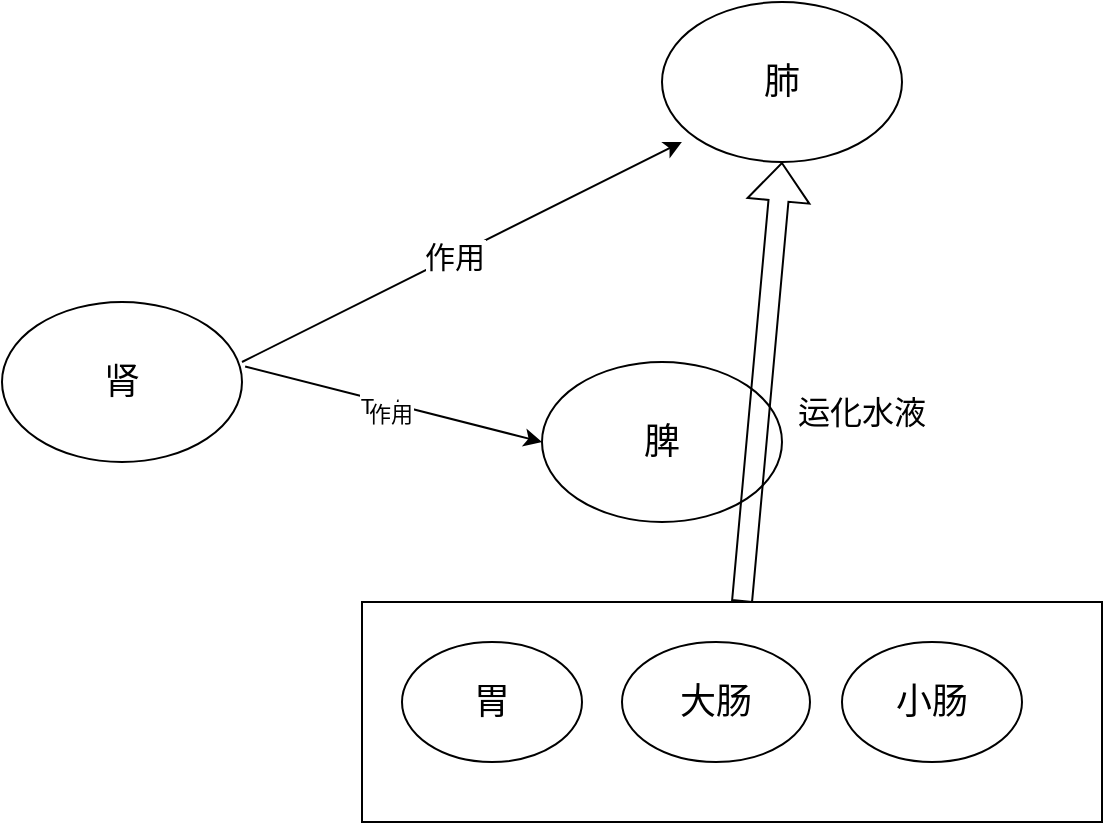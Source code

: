<mxfile version="22.1.15" type="github">
  <diagram name="第 1 页" id="NwrSyFQsEj8-366RsSql">
    <mxGraphModel dx="1050" dy="557" grid="1" gridSize="10" guides="1" tooltips="1" connect="1" arrows="1" fold="1" page="1" pageScale="1" pageWidth="827" pageHeight="1169" math="0" shadow="0">
      <root>
        <mxCell id="0" />
        <mxCell id="1" parent="0" />
        <mxCell id="zJj84lO5YfRWcEojWAQH-7" value="" style="rounded=0;whiteSpace=wrap;html=1;" vertex="1" parent="1">
          <mxGeometry x="250" y="370" width="370" height="110" as="geometry" />
        </mxCell>
        <mxCell id="zJj84lO5YfRWcEojWAQH-1" value="肾" style="ellipse;whiteSpace=wrap;html=1;fontSize=18;" vertex="1" parent="1">
          <mxGeometry x="70" y="220" width="120" height="80" as="geometry" />
        </mxCell>
        <mxCell id="zJj84lO5YfRWcEojWAQH-2" value="肺" style="ellipse;whiteSpace=wrap;html=1;fontSize=18;" vertex="1" parent="1">
          <mxGeometry x="400" y="70" width="120" height="80" as="geometry" />
        </mxCell>
        <mxCell id="zJj84lO5YfRWcEojWAQH-3" value="脾" style="ellipse;whiteSpace=wrap;html=1;fontSize=18;" vertex="1" parent="1">
          <mxGeometry x="340" y="250" width="120" height="80" as="geometry" />
        </mxCell>
        <mxCell id="zJj84lO5YfRWcEojWAQH-4" value="大肠" style="ellipse;whiteSpace=wrap;html=1;fontSize=18;" vertex="1" parent="1">
          <mxGeometry x="380" y="390" width="94" height="60" as="geometry" />
        </mxCell>
        <mxCell id="zJj84lO5YfRWcEojWAQH-5" value="胃" style="ellipse;whiteSpace=wrap;html=1;fontSize=18;" vertex="1" parent="1">
          <mxGeometry x="270" y="390" width="90" height="60" as="geometry" />
        </mxCell>
        <mxCell id="zJj84lO5YfRWcEojWAQH-6" value="小肠" style="ellipse;whiteSpace=wrap;html=1;fontSize=18;" vertex="1" parent="1">
          <mxGeometry x="490" y="390" width="90" height="60" as="geometry" />
        </mxCell>
        <mxCell id="zJj84lO5YfRWcEojWAQH-10" value="运化水液" style="text;html=1;strokeColor=none;fillColor=none;align=center;verticalAlign=middle;whiteSpace=wrap;rounded=0;fontSize=16;" vertex="1" parent="1">
          <mxGeometry x="460" y="260" width="80" height="30" as="geometry" />
        </mxCell>
        <mxCell id="zJj84lO5YfRWcEojWAQH-11" value="" style="endArrow=classic;html=1;rounded=0;entryX=0.083;entryY=0.875;entryDx=0;entryDy=0;entryPerimeter=0;" edge="1" parent="1" target="zJj84lO5YfRWcEojWAQH-2">
          <mxGeometry width="50" height="50" relative="1" as="geometry">
            <mxPoint x="190" y="250" as="sourcePoint" />
            <mxPoint x="240" y="200" as="targetPoint" />
          </mxGeometry>
        </mxCell>
        <mxCell id="zJj84lO5YfRWcEojWAQH-13" value="&lt;font style=&quot;font-size: 15px;&quot;&gt;作用&lt;/font&gt;" style="edgeLabel;html=1;align=center;verticalAlign=middle;resizable=0;points=[];" vertex="1" connectable="0" parent="zJj84lO5YfRWcEojWAQH-11">
          <mxGeometry x="-0.045" y="1" relative="1" as="geometry">
            <mxPoint x="1" as="offset" />
          </mxGeometry>
        </mxCell>
        <mxCell id="zJj84lO5YfRWcEojWAQH-12" value="" style="endArrow=classic;html=1;rounded=0;exitX=1.013;exitY=0.403;exitDx=0;exitDy=0;exitPerimeter=0;entryX=0;entryY=0.5;entryDx=0;entryDy=0;" edge="1" parent="1" source="zJj84lO5YfRWcEojWAQH-1" target="zJj84lO5YfRWcEojWAQH-3">
          <mxGeometry width="50" height="50" relative="1" as="geometry">
            <mxPoint x="220" y="300" as="sourcePoint" />
            <mxPoint x="270" y="250" as="targetPoint" />
          </mxGeometry>
        </mxCell>
        <mxCell id="zJj84lO5YfRWcEojWAQH-14" value="Text" style="edgeLabel;html=1;align=center;verticalAlign=middle;resizable=0;points=[];" vertex="1" connectable="0" parent="zJj84lO5YfRWcEojWAQH-12">
          <mxGeometry x="-0.087" y="-2" relative="1" as="geometry">
            <mxPoint as="offset" />
          </mxGeometry>
        </mxCell>
        <mxCell id="zJj84lO5YfRWcEojWAQH-15" value="作用" style="edgeLabel;html=1;align=center;verticalAlign=middle;resizable=0;points=[];" vertex="1" connectable="0" parent="zJj84lO5YfRWcEojWAQH-12">
          <mxGeometry x="-0.011" y="-5" relative="1" as="geometry">
            <mxPoint as="offset" />
          </mxGeometry>
        </mxCell>
        <mxCell id="zJj84lO5YfRWcEojWAQH-16" value="" style="shape=flexArrow;endArrow=classic;html=1;rounded=0;entryX=0.5;entryY=1;entryDx=0;entryDy=0;" edge="1" parent="1" target="zJj84lO5YfRWcEojWAQH-2">
          <mxGeometry width="50" height="50" relative="1" as="geometry">
            <mxPoint x="440" y="370" as="sourcePoint" />
            <mxPoint x="500" y="320" as="targetPoint" />
          </mxGeometry>
        </mxCell>
      </root>
    </mxGraphModel>
  </diagram>
</mxfile>
